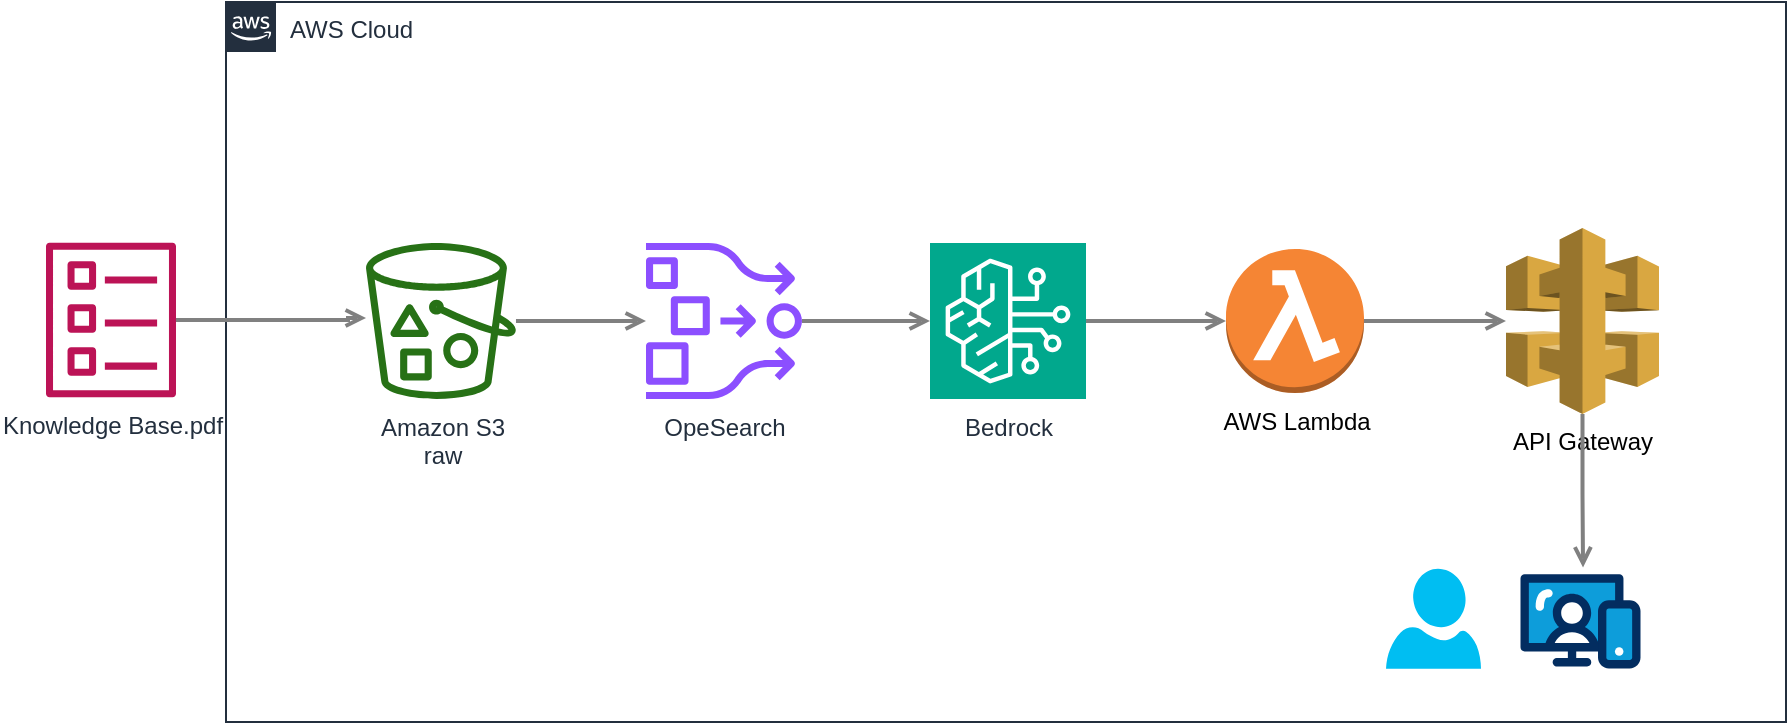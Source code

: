 <mxfile version="24.7.8">
  <diagram id="Ht1M8jgEwFfnCIfOTk4-" name="Page-1">
    <mxGraphModel dx="1034" dy="1247" grid="1" gridSize="10" guides="1" tooltips="1" connect="1" arrows="1" fold="1" page="1" pageScale="1" pageWidth="1169" pageHeight="827" math="0" shadow="0">
      <root>
        <mxCell id="0" />
        <mxCell id="1" parent="0" />
        <mxCell id="UEzPUAAOIrF-is8g5C7q-154" value="AWS Cloud" style="points=[[0,0],[0.25,0],[0.5,0],[0.75,0],[1,0],[1,0.25],[1,0.5],[1,0.75],[1,1],[0.75,1],[0.5,1],[0.25,1],[0,1],[0,0.75],[0,0.5],[0,0.25]];outlineConnect=0;gradientColor=none;html=1;whiteSpace=wrap;fontSize=12;fontStyle=0;shape=mxgraph.aws4.group;grIcon=mxgraph.aws4.group_aws_cloud_alt;strokeColor=#232F3E;fillColor=none;verticalAlign=top;align=left;spacingLeft=30;fontColor=#232F3E;dashed=0;labelBackgroundColor=#ffffff;container=1;pointerEvents=0;collapsible=0;recursiveResize=0;" parent="1" vertex="1">
          <mxGeometry x="200" y="-700" width="780" height="360" as="geometry" />
        </mxCell>
        <mxCell id="dOL3RdpPMTuehhcjLxyu-35" value="AWS Lambda" style="outlineConnect=0;dashed=0;verticalLabelPosition=bottom;verticalAlign=top;align=center;html=1;shape=mxgraph.aws3.lambda_function;fillColor=#F58534;gradientColor=none;" parent="UEzPUAAOIrF-is8g5C7q-154" vertex="1">
          <mxGeometry x="500" y="123.5" width="69" height="72" as="geometry" />
        </mxCell>
        <mxCell id="dOL3RdpPMTuehhcjLxyu-43" style="edgeStyle=orthogonalEdgeStyle;rounded=0;orthogonalLoop=1;jettySize=auto;html=1;startArrow=none;startFill=0;endArrow=open;endFill=0;strokeColor=#808080;strokeWidth=2;entryX=0;entryY=0.5;entryDx=0;entryDy=0;entryPerimeter=0;" parent="UEzPUAAOIrF-is8g5C7q-154" source="THMmlgjIWGHWH_QUGkb_-4" target="dOL3RdpPMTuehhcjLxyu-35" edge="1">
          <mxGeometry relative="1" as="geometry">
            <Array as="points" />
            <mxPoint x="580.492" y="158.5" as="sourcePoint" />
            <mxPoint x="669.5" y="158.5" as="targetPoint" />
          </mxGeometry>
        </mxCell>
        <mxCell id="THMmlgjIWGHWH_QUGkb_-2" value="API Gateway" style="outlineConnect=0;dashed=0;verticalLabelPosition=bottom;verticalAlign=top;align=center;html=1;shape=mxgraph.aws3.api_gateway;fillColor=#D9A741;gradientColor=none;" parent="UEzPUAAOIrF-is8g5C7q-154" vertex="1">
          <mxGeometry x="640" y="113" width="76.5" height="93" as="geometry" />
        </mxCell>
        <mxCell id="THMmlgjIWGHWH_QUGkb_-3" style="edgeStyle=orthogonalEdgeStyle;rounded=0;orthogonalLoop=1;jettySize=auto;html=1;startArrow=none;startFill=0;endArrow=open;endFill=0;strokeColor=#808080;strokeWidth=2;" parent="UEzPUAAOIrF-is8g5C7q-154" source="dOL3RdpPMTuehhcjLxyu-35" target="THMmlgjIWGHWH_QUGkb_-2" edge="1">
          <mxGeometry relative="1" as="geometry">
            <Array as="points" />
            <mxPoint x="750.992" y="158.88" as="sourcePoint" />
            <mxPoint x="816.5" y="159.5" as="targetPoint" />
          </mxGeometry>
        </mxCell>
        <mxCell id="THMmlgjIWGHWH_QUGkb_-4" value="Bedrock" style="sketch=0;points=[[0,0,0],[0.25,0,0],[0.5,0,0],[0.75,0,0],[1,0,0],[0,1,0],[0.25,1,0],[0.5,1,0],[0.75,1,0],[1,1,0],[0,0.25,0],[0,0.5,0],[0,0.75,0],[1,0.25,0],[1,0.5,0],[1,0.75,0]];outlineConnect=0;fontColor=#232F3E;fillColor=#01A88D;strokeColor=#ffffff;dashed=0;verticalLabelPosition=bottom;verticalAlign=top;align=center;html=1;fontSize=12;fontStyle=0;aspect=fixed;shape=mxgraph.aws4.resourceIcon;resIcon=mxgraph.aws4.bedrock;" parent="UEzPUAAOIrF-is8g5C7q-154" vertex="1">
          <mxGeometry x="352" y="120.5" width="78" height="78" as="geometry" />
        </mxCell>
        <mxCell id="THMmlgjIWGHWH_QUGkb_-5" value="OpeSearch" style="sketch=0;outlineConnect=0;fontColor=#232F3E;gradientColor=none;fillColor=#8C4FFF;strokeColor=none;dashed=0;verticalLabelPosition=bottom;verticalAlign=top;align=center;html=1;fontSize=12;fontStyle=0;aspect=fixed;pointerEvents=1;shape=mxgraph.aws4.opensearch_ingestion;" parent="UEzPUAAOIrF-is8g5C7q-154" vertex="1">
          <mxGeometry x="210" y="120.5" width="78" height="78" as="geometry" />
        </mxCell>
        <mxCell id="THMmlgjIWGHWH_QUGkb_-6" style="edgeStyle=orthogonalEdgeStyle;rounded=0;orthogonalLoop=1;jettySize=auto;html=1;startArrow=none;startFill=0;endArrow=open;endFill=0;strokeColor=#808080;strokeWidth=2;entryX=0;entryY=0.5;entryDx=0;entryDy=0;entryPerimeter=0;" parent="UEzPUAAOIrF-is8g5C7q-154" source="THMmlgjIWGHWH_QUGkb_-5" target="THMmlgjIWGHWH_QUGkb_-4" edge="1">
          <mxGeometry relative="1" as="geometry">
            <Array as="points" />
            <mxPoint x="392" y="156.75" as="sourcePoint" />
            <mxPoint x="486.5" y="155.75" as="targetPoint" />
          </mxGeometry>
        </mxCell>
        <mxCell id="UEzPUAAOIrF-is8g5C7q-158" value="Amazon S3&lt;br&gt;raw" style="outlineConnect=0;fontColor=#232F3E;gradientColor=none;fillColor=#277116;strokeColor=none;dashed=0;verticalLabelPosition=bottom;verticalAlign=top;align=center;html=1;fontSize=12;fontStyle=0;aspect=fixed;pointerEvents=1;shape=mxgraph.aws4.bucket_with_objects;labelBackgroundColor=#ffffff;" parent="UEzPUAAOIrF-is8g5C7q-154" vertex="1">
          <mxGeometry x="70" y="120.5" width="75" height="78" as="geometry" />
        </mxCell>
        <mxCell id="THMmlgjIWGHWH_QUGkb_-8" style="edgeStyle=orthogonalEdgeStyle;rounded=0;orthogonalLoop=1;jettySize=auto;html=1;startArrow=none;startFill=0;endArrow=open;endFill=0;strokeColor=#808080;strokeWidth=2;" parent="UEzPUAAOIrF-is8g5C7q-154" source="UEzPUAAOIrF-is8g5C7q-158" target="THMmlgjIWGHWH_QUGkb_-5" edge="1">
          <mxGeometry relative="1" as="geometry">
            <Array as="points" />
            <mxPoint x="160" y="167" as="sourcePoint" />
            <mxPoint x="199" y="165.75" as="targetPoint" />
          </mxGeometry>
        </mxCell>
        <mxCell id="THMmlgjIWGHWH_QUGkb_-11" value="" style="verticalLabelPosition=bottom;aspect=fixed;html=1;shape=mxgraph.salesforce.web;" parent="UEzPUAAOIrF-is8g5C7q-154" vertex="1">
          <mxGeometry x="647.25" y="286" width="60" height="47.4" as="geometry" />
        </mxCell>
        <mxCell id="THMmlgjIWGHWH_QUGkb_-12" style="edgeStyle=orthogonalEdgeStyle;rounded=0;orthogonalLoop=1;jettySize=auto;html=1;startArrow=none;startFill=0;endArrow=open;endFill=0;strokeColor=#808080;strokeWidth=2;entryX=0.521;entryY=-0.073;entryDx=0;entryDy=0;entryPerimeter=0;" parent="UEzPUAAOIrF-is8g5C7q-154" source="THMmlgjIWGHWH_QUGkb_-2" target="THMmlgjIWGHWH_QUGkb_-11" edge="1">
          <mxGeometry relative="1" as="geometry">
            <Array as="points" />
            <mxPoint x="660" y="270" as="sourcePoint" />
            <mxPoint x="731" y="270" as="targetPoint" />
          </mxGeometry>
        </mxCell>
        <mxCell id="THMmlgjIWGHWH_QUGkb_-13" value="" style="verticalLabelPosition=bottom;html=1;verticalAlign=top;align=center;strokeColor=none;fillColor=#00BEF2;shape=mxgraph.azure.user;" parent="UEzPUAAOIrF-is8g5C7q-154" vertex="1">
          <mxGeometry x="580" y="283.4" width="47.5" height="50" as="geometry" />
        </mxCell>
        <mxCell id="UEzPUAAOIrF-is8g5C7q-157" value="Knowledge Base.pdf" style="outlineConnect=0;fontColor=#232F3E;gradientColor=none;fillColor=#BC1356;strokeColor=none;dashed=0;verticalLabelPosition=bottom;verticalAlign=top;align=center;html=1;fontSize=12;fontStyle=0;aspect=fixed;pointerEvents=1;shape=mxgraph.aws4.template;labelBackgroundColor=#ffffff;" parent="1" vertex="1">
          <mxGeometry x="110" y="-580" width="65" height="78" as="geometry" />
        </mxCell>
        <mxCell id="UEzPUAAOIrF-is8g5C7q-173" style="edgeStyle=orthogonalEdgeStyle;rounded=0;orthogonalLoop=1;jettySize=auto;html=1;startArrow=none;startFill=0;endArrow=open;endFill=0;strokeColor=#808080;strokeWidth=2;" parent="1" source="UEzPUAAOIrF-is8g5C7q-157" target="UEzPUAAOIrF-is8g5C7q-158" edge="1">
          <mxGeometry relative="1" as="geometry">
            <Array as="points">
              <mxPoint x="261" y="-540" />
              <mxPoint x="261" y="-542" />
            </Array>
          </mxGeometry>
        </mxCell>
      </root>
    </mxGraphModel>
  </diagram>
</mxfile>
